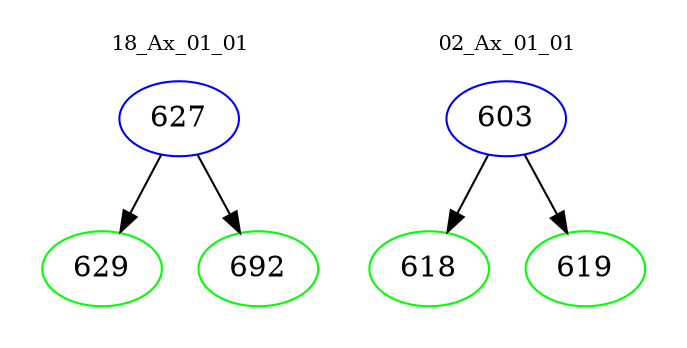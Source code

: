 digraph{
subgraph cluster_0 {
color = white
label = "18_Ax_01_01";
fontsize=10;
T0_627 [label="627", color="blue"]
T0_627 -> T0_629 [color="black"]
T0_629 [label="629", color="green"]
T0_627 -> T0_692 [color="black"]
T0_692 [label="692", color="green"]
}
subgraph cluster_1 {
color = white
label = "02_Ax_01_01";
fontsize=10;
T1_603 [label="603", color="blue"]
T1_603 -> T1_618 [color="black"]
T1_618 [label="618", color="green"]
T1_603 -> T1_619 [color="black"]
T1_619 [label="619", color="green"]
}
}
